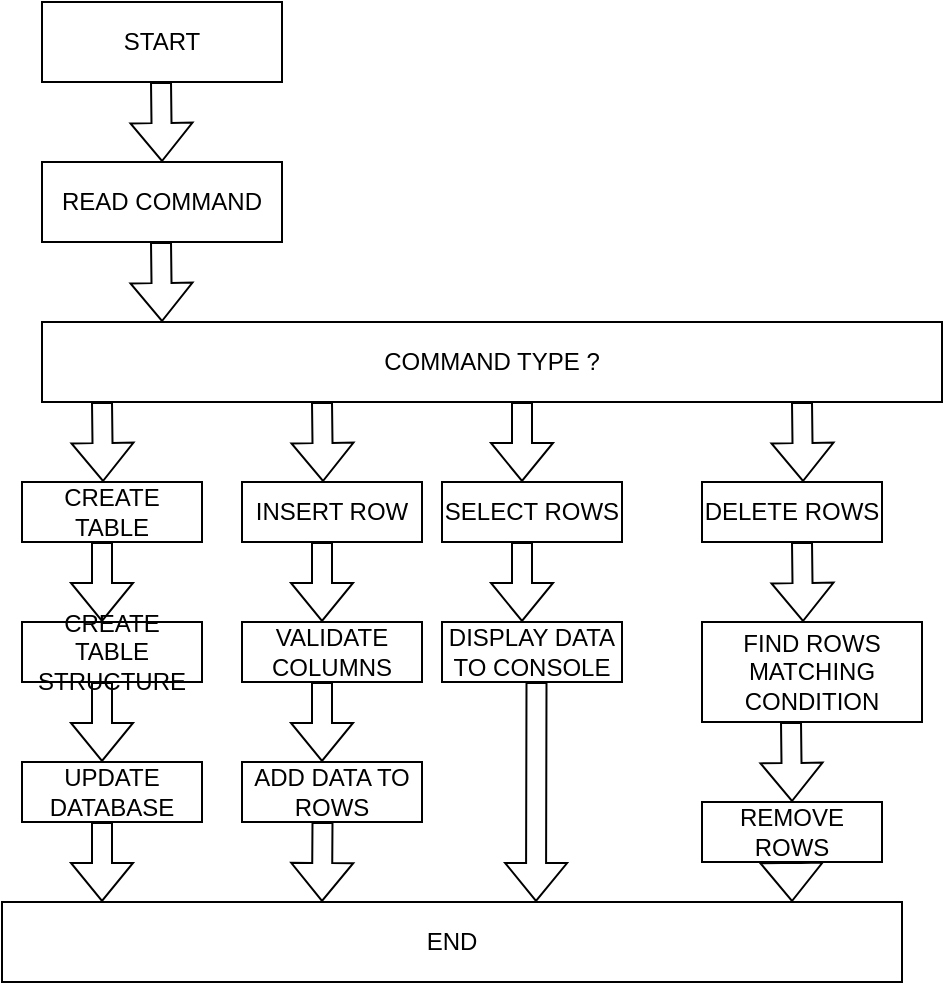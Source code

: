 <mxfile version="25.0.3">
  <diagram name="Page-1" id="CX8uEy-ghiP9Ijz8vk4O">
    <mxGraphModel dx="1434" dy="746" grid="1" gridSize="10" guides="1" tooltips="1" connect="1" arrows="1" fold="1" page="1" pageScale="1" pageWidth="850" pageHeight="1100" math="0" shadow="0">
      <root>
        <mxCell id="0" />
        <mxCell id="1" parent="0" />
        <mxCell id="baY_eW_A1CZo07A5FxZh-1" value="START" style="rounded=0;whiteSpace=wrap;html=1;" vertex="1" parent="1">
          <mxGeometry x="200" y="50" width="120" height="40" as="geometry" />
        </mxCell>
        <mxCell id="baY_eW_A1CZo07A5FxZh-2" value="" style="shape=flexArrow;endArrow=classic;html=1;rounded=0;" edge="1" parent="1">
          <mxGeometry width="50" height="50" relative="1" as="geometry">
            <mxPoint x="259.5" y="90" as="sourcePoint" />
            <mxPoint x="260" y="130" as="targetPoint" />
          </mxGeometry>
        </mxCell>
        <mxCell id="baY_eW_A1CZo07A5FxZh-3" value="COMMAND TYPE ? " style="rounded=0;whiteSpace=wrap;html=1;" vertex="1" parent="1">
          <mxGeometry x="200" y="210" width="450" height="40" as="geometry" />
        </mxCell>
        <mxCell id="baY_eW_A1CZo07A5FxZh-4" value="" style="shape=flexArrow;endArrow=classic;html=1;rounded=0;" edge="1" parent="1">
          <mxGeometry width="50" height="50" relative="1" as="geometry">
            <mxPoint x="259.5" y="170" as="sourcePoint" />
            <mxPoint x="260" y="210" as="targetPoint" />
          </mxGeometry>
        </mxCell>
        <mxCell id="baY_eW_A1CZo07A5FxZh-5" value="READ COMMAND" style="rounded=0;whiteSpace=wrap;html=1;" vertex="1" parent="1">
          <mxGeometry x="200" y="130" width="120" height="40" as="geometry" />
        </mxCell>
        <mxCell id="baY_eW_A1CZo07A5FxZh-6" value="" style="shape=flexArrow;endArrow=classic;html=1;rounded=0;" edge="1" parent="1">
          <mxGeometry width="50" height="50" relative="1" as="geometry">
            <mxPoint x="230" y="250" as="sourcePoint" />
            <mxPoint x="230.5" y="290" as="targetPoint" />
          </mxGeometry>
        </mxCell>
        <mxCell id="baY_eW_A1CZo07A5FxZh-7" value="" style="shape=flexArrow;endArrow=classic;html=1;rounded=0;" edge="1" parent="1">
          <mxGeometry width="50" height="50" relative="1" as="geometry">
            <mxPoint x="340" y="250" as="sourcePoint" />
            <mxPoint x="340.5" y="290" as="targetPoint" />
          </mxGeometry>
        </mxCell>
        <mxCell id="baY_eW_A1CZo07A5FxZh-8" value="" style="shape=flexArrow;endArrow=classic;html=1;rounded=0;" edge="1" parent="1">
          <mxGeometry width="50" height="50" relative="1" as="geometry">
            <mxPoint x="440" y="320" as="sourcePoint" />
            <mxPoint x="440" y="360" as="targetPoint" />
          </mxGeometry>
        </mxCell>
        <mxCell id="baY_eW_A1CZo07A5FxZh-9" value="" style="shape=flexArrow;endArrow=classic;html=1;rounded=0;" edge="1" parent="1">
          <mxGeometry width="50" height="50" relative="1" as="geometry">
            <mxPoint x="580" y="250" as="sourcePoint" />
            <mxPoint x="580.5" y="290" as="targetPoint" />
          </mxGeometry>
        </mxCell>
        <mxCell id="baY_eW_A1CZo07A5FxZh-10" value="CREATE TABLE" style="rounded=0;whiteSpace=wrap;html=1;" vertex="1" parent="1">
          <mxGeometry x="190" y="290" width="90" height="30" as="geometry" />
        </mxCell>
        <mxCell id="baY_eW_A1CZo07A5FxZh-11" value="INSERT ROW" style="rounded=0;whiteSpace=wrap;html=1;" vertex="1" parent="1">
          <mxGeometry x="300" y="290" width="90" height="30" as="geometry" />
        </mxCell>
        <mxCell id="baY_eW_A1CZo07A5FxZh-12" value="SELECT ROWS" style="rounded=0;whiteSpace=wrap;html=1;" vertex="1" parent="1">
          <mxGeometry x="400" y="290" width="90" height="30" as="geometry" />
        </mxCell>
        <mxCell id="baY_eW_A1CZo07A5FxZh-13" value="DELETE ROWS" style="rounded=0;whiteSpace=wrap;html=1;" vertex="1" parent="1">
          <mxGeometry x="530" y="290" width="90" height="30" as="geometry" />
        </mxCell>
        <mxCell id="baY_eW_A1CZo07A5FxZh-15" value="" style="shape=flexArrow;endArrow=classic;html=1;rounded=0;" edge="1" parent="1">
          <mxGeometry width="50" height="50" relative="1" as="geometry">
            <mxPoint x="580" y="320" as="sourcePoint" />
            <mxPoint x="580.5" y="360" as="targetPoint" />
          </mxGeometry>
        </mxCell>
        <mxCell id="baY_eW_A1CZo07A5FxZh-17" value="" style="shape=flexArrow;endArrow=classic;html=1;rounded=0;" edge="1" parent="1">
          <mxGeometry width="50" height="50" relative="1" as="geometry">
            <mxPoint x="574.5" y="410" as="sourcePoint" />
            <mxPoint x="575" y="450" as="targetPoint" />
          </mxGeometry>
        </mxCell>
        <mxCell id="baY_eW_A1CZo07A5FxZh-18" value="REMOVE ROWS" style="rounded=0;whiteSpace=wrap;html=1;" vertex="1" parent="1">
          <mxGeometry x="530" y="450" width="90" height="30" as="geometry" />
        </mxCell>
        <mxCell id="baY_eW_A1CZo07A5FxZh-16" value="FIND ROWS MATCHING CONDITION" style="rounded=0;whiteSpace=wrap;html=1;" vertex="1" parent="1">
          <mxGeometry x="530" y="360" width="110" height="50" as="geometry" />
        </mxCell>
        <mxCell id="baY_eW_A1CZo07A5FxZh-25" value="" style="shape=flexArrow;endArrow=classic;html=1;rounded=0;" edge="1" parent="1">
          <mxGeometry width="50" height="50" relative="1" as="geometry">
            <mxPoint x="440" y="250" as="sourcePoint" />
            <mxPoint x="440" y="290" as="targetPoint" />
          </mxGeometry>
        </mxCell>
        <mxCell id="baY_eW_A1CZo07A5FxZh-27" value="" style="shape=flexArrow;endArrow=classic;html=1;rounded=0;" edge="1" parent="1">
          <mxGeometry width="50" height="50" relative="1" as="geometry">
            <mxPoint x="340" y="320" as="sourcePoint" />
            <mxPoint x="340" y="360" as="targetPoint" />
          </mxGeometry>
        </mxCell>
        <mxCell id="baY_eW_A1CZo07A5FxZh-28" value="" style="shape=flexArrow;endArrow=classic;html=1;rounded=0;" edge="1" parent="1">
          <mxGeometry width="50" height="50" relative="1" as="geometry">
            <mxPoint x="230" y="320" as="sourcePoint" />
            <mxPoint x="230" y="360" as="targetPoint" />
          </mxGeometry>
        </mxCell>
        <mxCell id="baY_eW_A1CZo07A5FxZh-29" value="CREATE TABLE STRUCTURE" style="rounded=0;whiteSpace=wrap;html=1;" vertex="1" parent="1">
          <mxGeometry x="190" y="360" width="90" height="30" as="geometry" />
        </mxCell>
        <mxCell id="baY_eW_A1CZo07A5FxZh-30" value="" style="shape=flexArrow;endArrow=classic;html=1;rounded=0;" edge="1" parent="1">
          <mxGeometry width="50" height="50" relative="1" as="geometry">
            <mxPoint x="230" y="390" as="sourcePoint" />
            <mxPoint x="230" y="430" as="targetPoint" />
          </mxGeometry>
        </mxCell>
        <mxCell id="baY_eW_A1CZo07A5FxZh-31" value="UPDATE DATABASE" style="rounded=0;whiteSpace=wrap;html=1;" vertex="1" parent="1">
          <mxGeometry x="190" y="430" width="90" height="30" as="geometry" />
        </mxCell>
        <mxCell id="baY_eW_A1CZo07A5FxZh-32" value="" style="shape=flexArrow;endArrow=classic;html=1;rounded=0;" edge="1" parent="1">
          <mxGeometry width="50" height="50" relative="1" as="geometry">
            <mxPoint x="230" y="460" as="sourcePoint" />
            <mxPoint x="230" y="500" as="targetPoint" />
          </mxGeometry>
        </mxCell>
        <mxCell id="baY_eW_A1CZo07A5FxZh-33" value="VALIDATE COLUMNS" style="rounded=0;whiteSpace=wrap;html=1;" vertex="1" parent="1">
          <mxGeometry x="300" y="360" width="90" height="30" as="geometry" />
        </mxCell>
        <mxCell id="baY_eW_A1CZo07A5FxZh-36" value="" style="shape=flexArrow;endArrow=classic;html=1;rounded=0;" edge="1" parent="1">
          <mxGeometry width="50" height="50" relative="1" as="geometry">
            <mxPoint x="340" y="390" as="sourcePoint" />
            <mxPoint x="340" y="430" as="targetPoint" />
          </mxGeometry>
        </mxCell>
        <mxCell id="baY_eW_A1CZo07A5FxZh-37" value="ADD DATA TO ROWS" style="rounded=0;whiteSpace=wrap;html=1;" vertex="1" parent="1">
          <mxGeometry x="300" y="430" width="90" height="30" as="geometry" />
        </mxCell>
        <mxCell id="baY_eW_A1CZo07A5FxZh-38" value="DISPLAY DATA TO CONSOLE" style="rounded=0;whiteSpace=wrap;html=1;" vertex="1" parent="1">
          <mxGeometry x="400" y="360" width="90" height="30" as="geometry" />
        </mxCell>
        <mxCell id="baY_eW_A1CZo07A5FxZh-39" value="" style="shape=flexArrow;endArrow=classic;html=1;rounded=0;" edge="1" parent="1">
          <mxGeometry width="50" height="50" relative="1" as="geometry">
            <mxPoint x="447.25" y="390" as="sourcePoint" />
            <mxPoint x="447" y="500" as="targetPoint" />
          </mxGeometry>
        </mxCell>
        <mxCell id="baY_eW_A1CZo07A5FxZh-40" value="" style="shape=flexArrow;endArrow=classic;html=1;rounded=0;" edge="1" parent="1">
          <mxGeometry width="50" height="50" relative="1" as="geometry">
            <mxPoint x="340.25" y="460" as="sourcePoint" />
            <mxPoint x="340" y="500" as="targetPoint" />
          </mxGeometry>
        </mxCell>
        <mxCell id="baY_eW_A1CZo07A5FxZh-41" value="" style="shape=flexArrow;endArrow=classic;html=1;rounded=0;" edge="1" parent="1">
          <mxGeometry width="50" height="50" relative="1" as="geometry">
            <mxPoint x="574.75" y="480" as="sourcePoint" />
            <mxPoint x="575" y="500" as="targetPoint" />
          </mxGeometry>
        </mxCell>
        <mxCell id="baY_eW_A1CZo07A5FxZh-42" value="END" style="rounded=0;whiteSpace=wrap;html=1;" vertex="1" parent="1">
          <mxGeometry x="180" y="500" width="450" height="40" as="geometry" />
        </mxCell>
      </root>
    </mxGraphModel>
  </diagram>
</mxfile>
